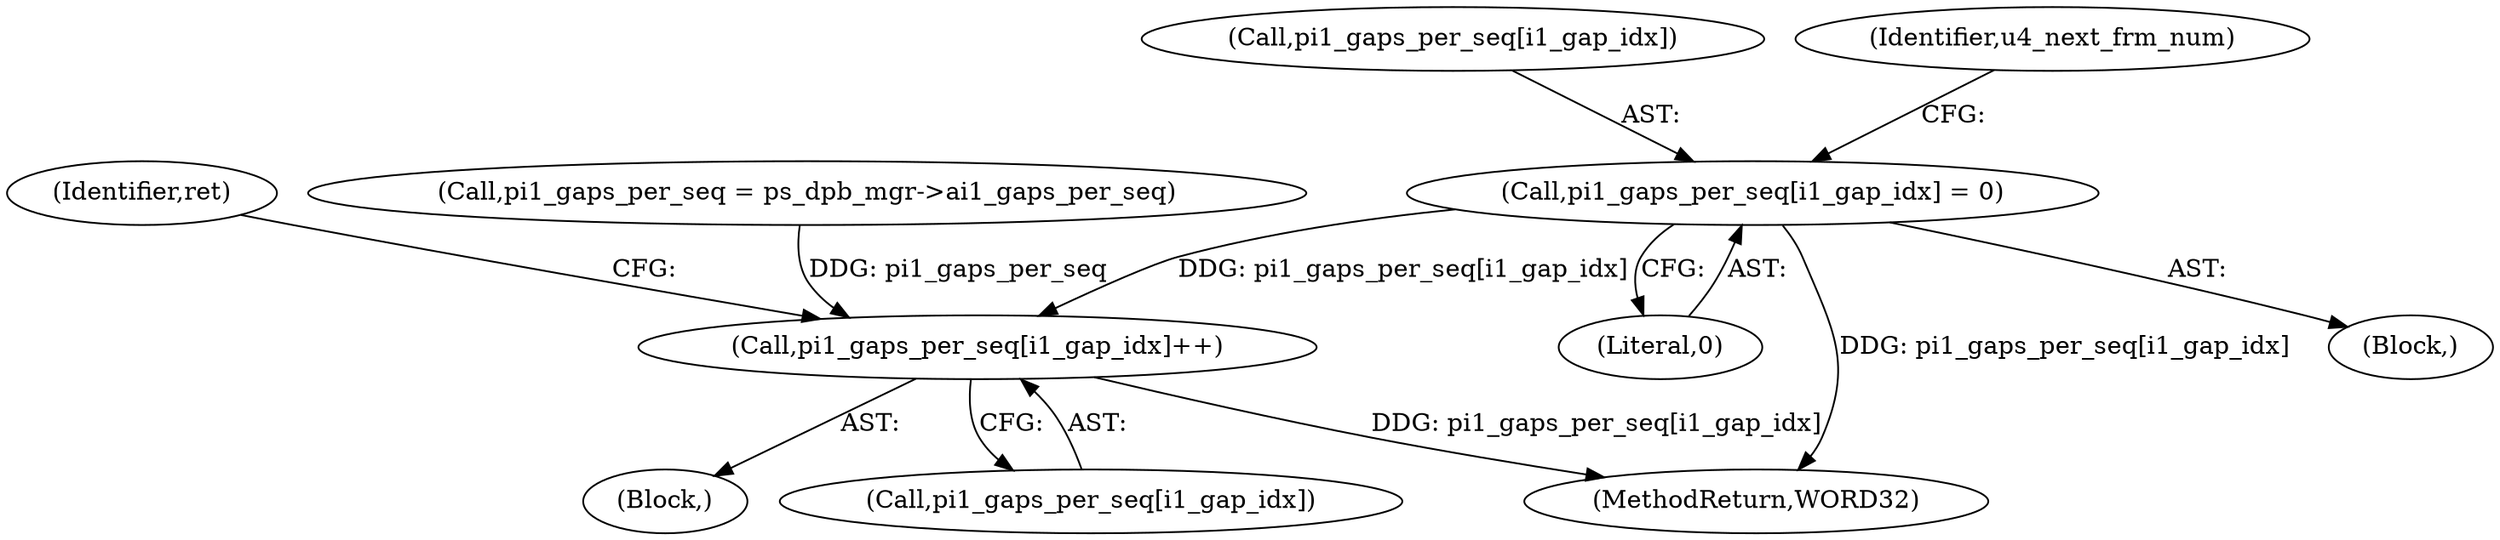 digraph "0_Android_5c3fd5d93a268abb20ff22f26009535b40db3c7d@pointer" {
"1000293" [label="(Call,pi1_gaps_per_seq[i1_gap_idx] = 0)"];
"1000426" [label="(Call,pi1_gaps_per_seq[i1_gap_idx]++)"];
"1000107" [label="(Block,)"];
"1000431" [label="(Identifier,ret)"];
"1000288" [label="(Call,pi1_gaps_per_seq = ps_dpb_mgr->ai1_gaps_per_seq)"];
"1000297" [label="(Literal,0)"];
"1000461" [label="(MethodReturn,WORD32)"];
"1000426" [label="(Call,pi1_gaps_per_seq[i1_gap_idx]++)"];
"1000294" [label="(Call,pi1_gaps_per_seq[i1_gap_idx])"];
"1000293" [label="(Call,pi1_gaps_per_seq[i1_gap_idx] = 0)"];
"1000302" [label="(Block,)"];
"1000300" [label="(Identifier,u4_next_frm_num)"];
"1000427" [label="(Call,pi1_gaps_per_seq[i1_gap_idx])"];
"1000293" -> "1000107"  [label="AST: "];
"1000293" -> "1000297"  [label="CFG: "];
"1000294" -> "1000293"  [label="AST: "];
"1000297" -> "1000293"  [label="AST: "];
"1000300" -> "1000293"  [label="CFG: "];
"1000293" -> "1000461"  [label="DDG: pi1_gaps_per_seq[i1_gap_idx]"];
"1000293" -> "1000426"  [label="DDG: pi1_gaps_per_seq[i1_gap_idx]"];
"1000426" -> "1000302"  [label="AST: "];
"1000426" -> "1000427"  [label="CFG: "];
"1000427" -> "1000426"  [label="AST: "];
"1000431" -> "1000426"  [label="CFG: "];
"1000426" -> "1000461"  [label="DDG: pi1_gaps_per_seq[i1_gap_idx]"];
"1000288" -> "1000426"  [label="DDG: pi1_gaps_per_seq"];
}
